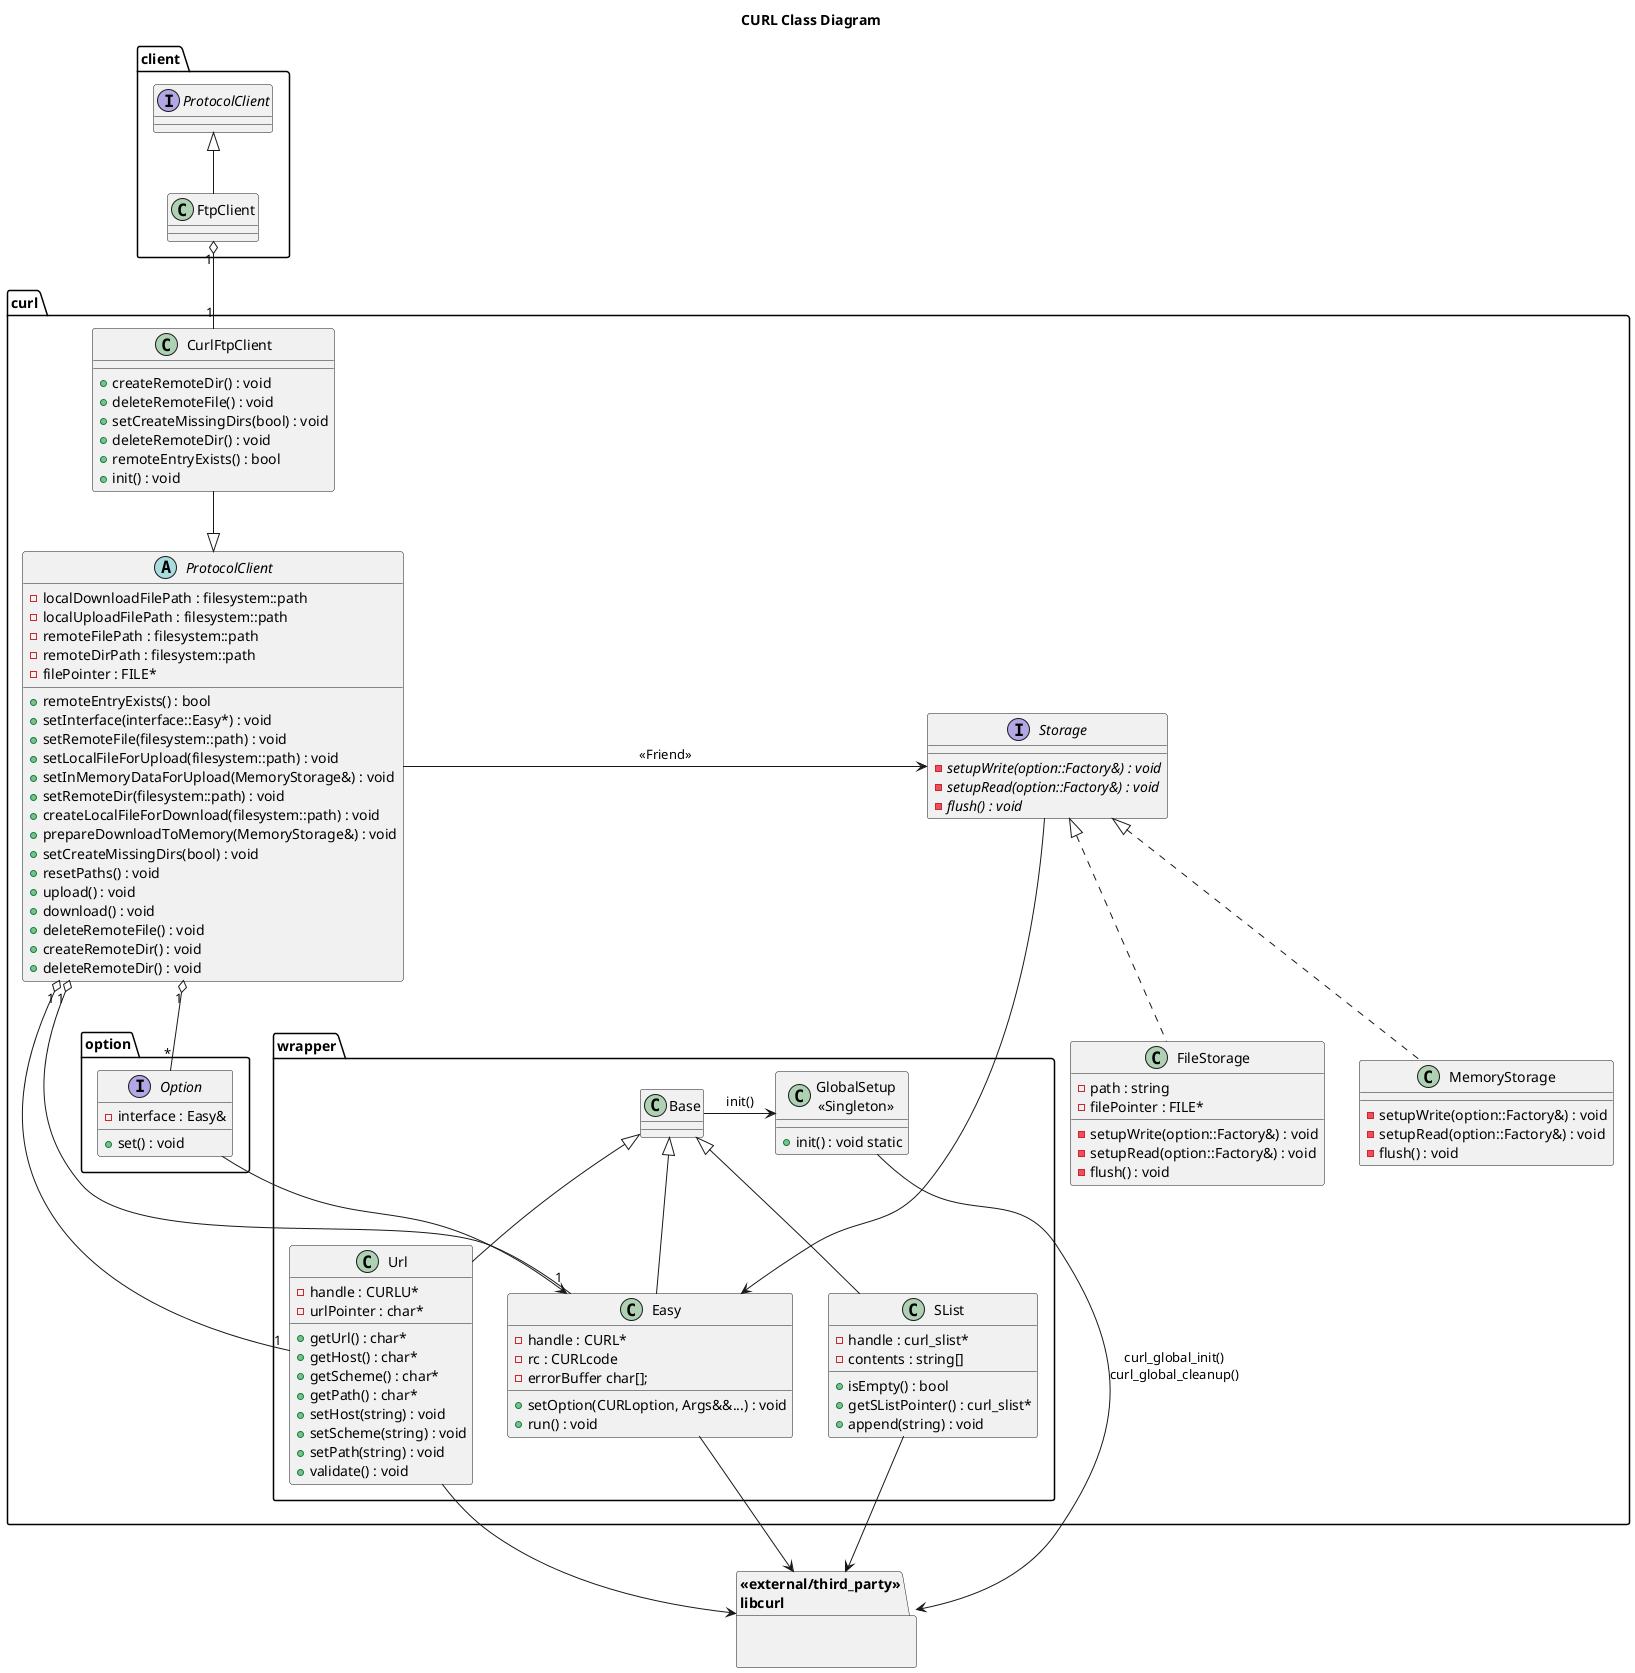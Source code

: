 @startuml curl-class-diagram

title CURL Class Diagram

package client {

    interface ProtocolClient
    class FtpClient

}

package curl {
    abstract class "ProtocolClient" as CurlProtocolClient {
        - localDownloadFilePath : filesystem::path
        - localUploadFilePath : filesystem::path 
        - remoteFilePath : filesystem::path 
        - remoteDirPath : filesystem::path
        - filePointer : FILE*
        + remoteEntryExists() : bool
        + setInterface(interface::Easy*) : void
        + setRemoteFile(filesystem::path) : void
        + setLocalFileForUpload(filesystem::path) : void
        + setInMemoryDataForUpload(MemoryStorage&) : void
        + setRemoteDir(filesystem::path) : void
        + createLocalFileForDownload(filesystem::path) : void
        + prepareDownloadToMemory(MemoryStorage&) : void
        + setCreateMissingDirs(bool) : void
        + resetPaths() : void
        + upload() : void
        + download() : void
        + deleteRemoteFile() : void
        + createRemoteDir() : void
        + deleteRemoteDir() : void       
    }
    class "CurlFtpClient" as CurlFtpClient {
        + createRemoteDir() : void
        + deleteRemoteFile() : void
        + setCreateMissingDirs(bool) : void
        + deleteRemoteDir() : void
        + remoteEntryExists() : bool
        + init() : void
    }
    interface Storage {
        - {abstract} setupWrite(option::Factory&) : void
        - {abstract} setupRead(option::Factory&) : void
        - {abstract} flush() : void
    }
    class "FileStorage" as FileStorage {
        - path : string
        - filePointer : FILE*
        - setupWrite(option::Factory&) : void
        - setupRead(option::Factory&) : void
        - flush() : void
    }
    class "MemoryStorage" as MemoryStorage {
        - setupWrite(option::Factory&) : void
        - setupRead(option::Factory&) : void
        - flush() : void
    }
    package wrapper {
        class "Url" as CurlUrl {
            - handle : CURLU*
            - urlPointer : char*
            + getUrl() : char*
            + getHost() : char*
            + getScheme() : char*
            + getPath() : char*
            + setHost(string) : void
            + setScheme(string) : void
            + setPath(string) : void
            + validate() : void
        }
        class "SList" as CurlSList {
            - handle : curl_slist*
            - contents : string[]
            + isEmpty() : bool
            + getSListPointer() : curl_slist*
            + append(string) : void
        }
        class "Easy" as CurlEasy {
            - handle : CURL*
            - rc : CURLcode
            - errorBuffer char[];
            + setOption(CURLoption, Args&&...) : void
            + run() : void
        }
        class "GlobalSetup\n<<Singleton>>" as CurlGlobalSetup {
            + init() : void static
        }
        class "Base" as CurlBase
    }

    package option {
        interface "Option" as CurlOption {
            - interface : Easy&
            + set() : void
        }
    }

}


package "<<external/third_party>>\nlibcurl" as libcurl {

}

CurlBase <|-- CurlEasy  
CurlBase <|-- CurlUrl
CurlBase <|-- CurlSList
CurlBase -> CurlGlobalSetup : init()

ProtocolClient <|-- FtpClient

FtpClient "1" o-- "1" CurlFtpClient
CurlFtpClient --|> CurlProtocolClient
CurlProtocolClient "1" o-- "1" CurlUrl
CurlProtocolClient -> Storage : <<Friend>>
Storage <|.. MemoryStorage
Storage <|.. FileStorage

Storage -> CurlEasy
CurlOption --> CurlEasy
CurlProtocolClient "1" o-- "*" CurlOption

CurlProtocolClient "1" o-- "1" CurlEasy

CurlUrl --> libcurl
CurlSList --> libcurl
CurlEasy --> libcurl
CurlGlobalSetup --> libcurl : curl_global_init()\ncurl_global_cleanup()

@enduml